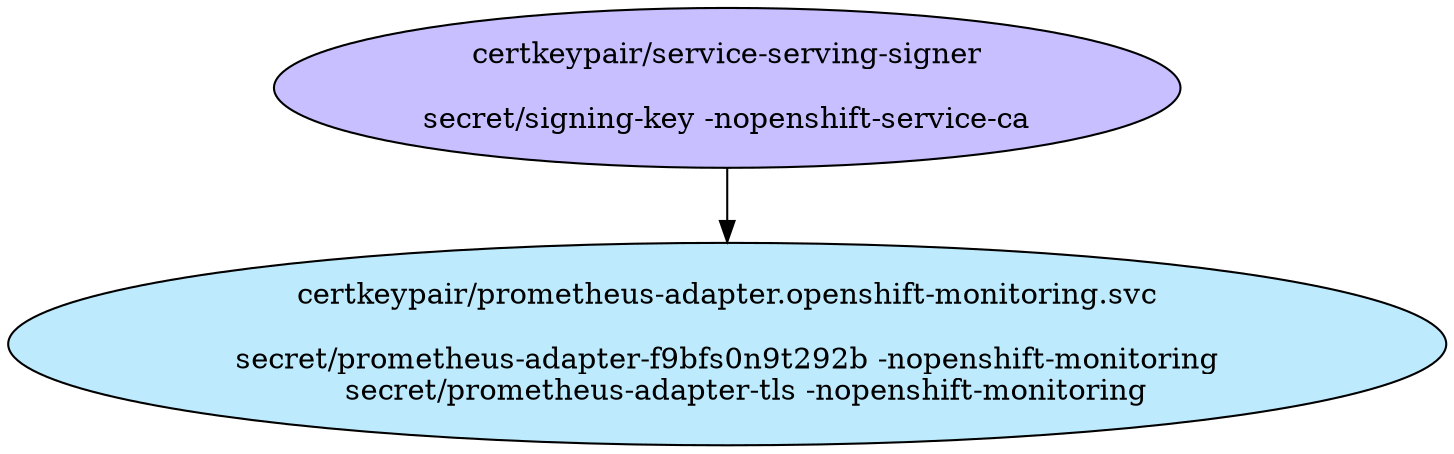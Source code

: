 digraph "Local Certificate" {
  // Node definitions.
  1 [
    label="certkeypair/service-serving-signer\n\nsecret/signing-key -nopenshift-service-ca\n"
    style=filled
    fillcolor="#c7bfff"
  ];
  42 [
    label="certkeypair/prometheus-adapter.openshift-monitoring.svc\n\nsecret/prometheus-adapter-f9bfs0n9t292b -nopenshift-monitoring\n    secret/prometheus-adapter-tls -nopenshift-monitoring\n"
    style=filled
    fillcolor="#bdebfd"
  ];

  // Edge definitions.
  1 -> 42;
}